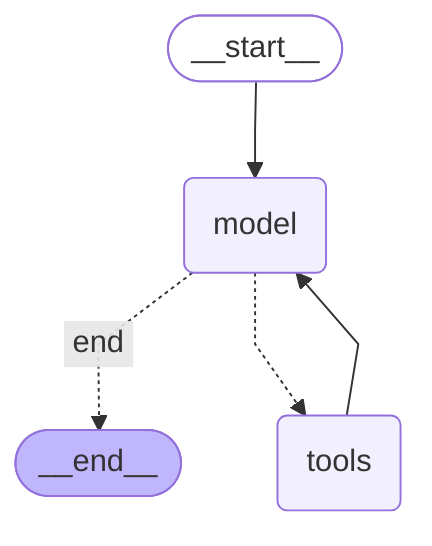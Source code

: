 ---
config:
  flowchart:
    curve: linear
---
graph TD;
	__start__([<p>__start__</p>]):::first
	model(model)
	tools(tools)
	__end__([<p>__end__</p>]):::last
	__start__ --> model;
	model -. &nbsp;end&nbsp; .-> __end__;
	model -.-> tools;
	tools --> model;
	classDef default fill:#f2f0ff,line-height:1.2
	classDef first fill-opacity:0
	classDef last fill:#bfb6fc